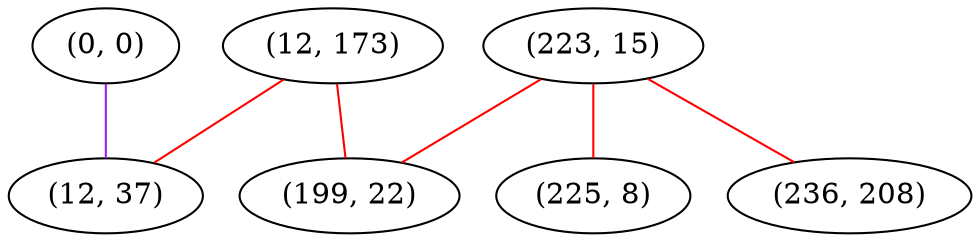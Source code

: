 graph "" {
"(0, 0)";
"(12, 173)";
"(223, 15)";
"(12, 37)";
"(225, 8)";
"(236, 208)";
"(199, 22)";
"(0, 0)" -- "(12, 37)"  [color=purple, key=0, weight=4];
"(12, 173)" -- "(12, 37)"  [color=red, key=0, weight=1];
"(12, 173)" -- "(199, 22)"  [color=red, key=0, weight=1];
"(223, 15)" -- "(199, 22)"  [color=red, key=0, weight=1];
"(223, 15)" -- "(225, 8)"  [color=red, key=0, weight=1];
"(223, 15)" -- "(236, 208)"  [color=red, key=0, weight=1];
}
